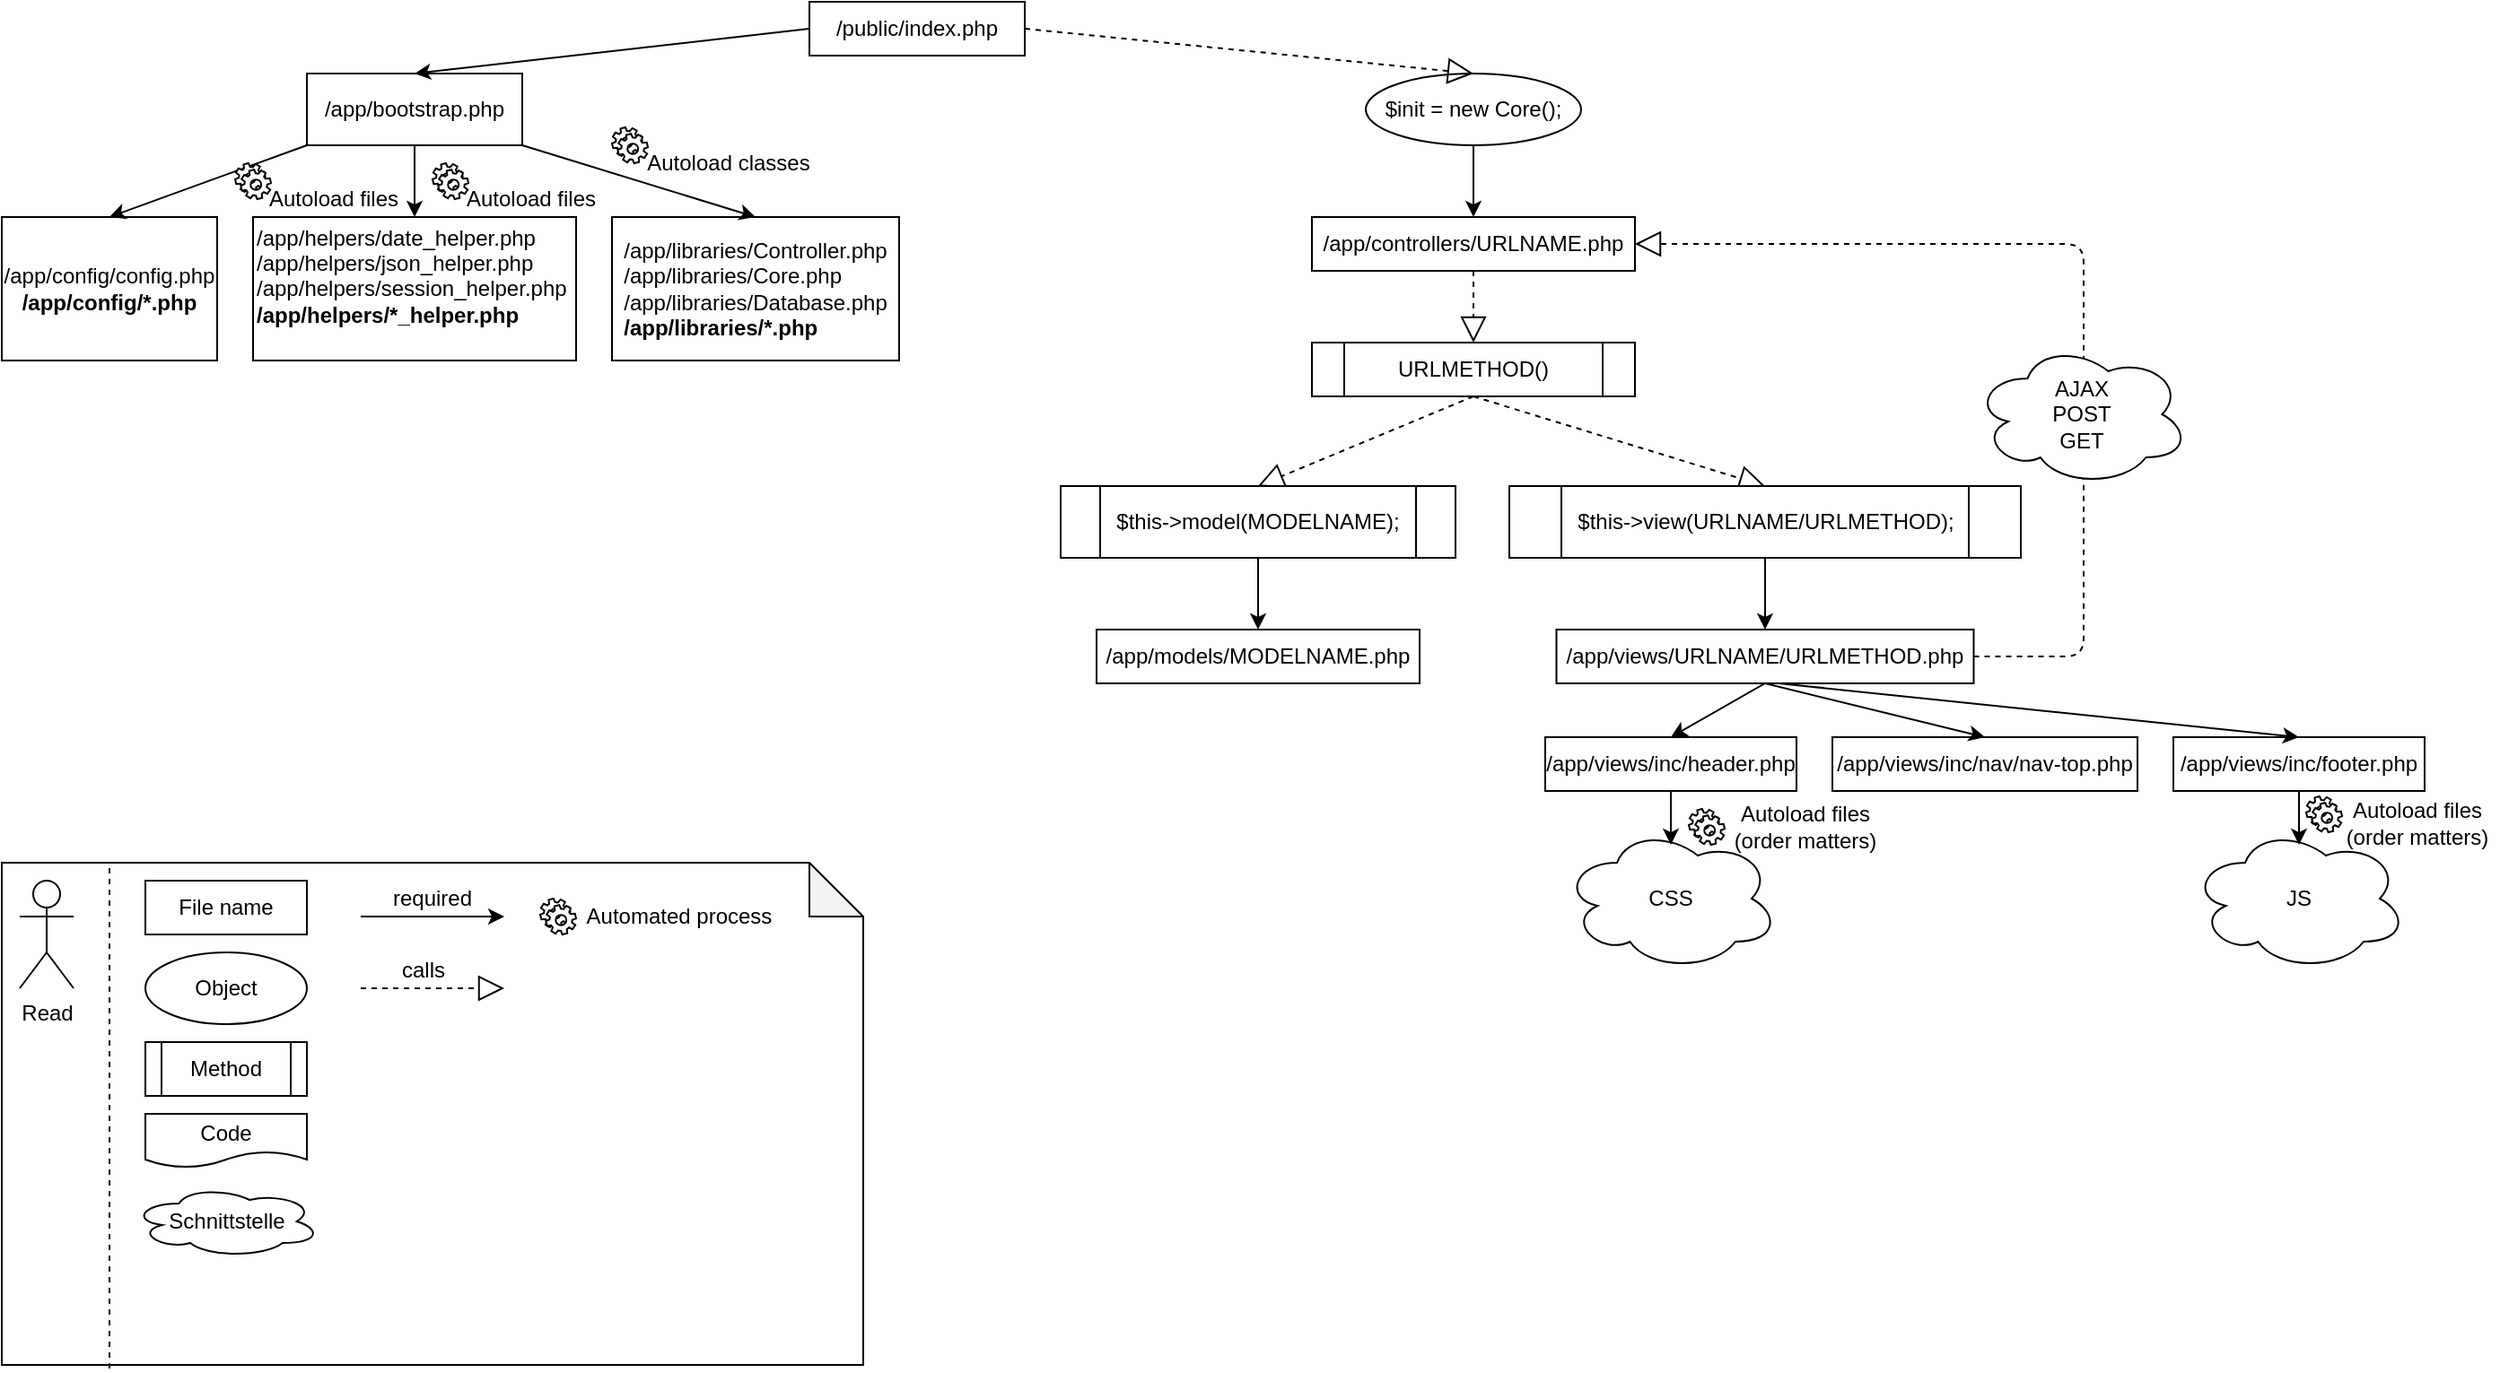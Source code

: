 <mxfile version="13.1.3" type="device"><diagram name="Page-1" id="9f46799a-70d6-7492-0946-bef42562c5a5"><mxGraphModel dx="1422" dy="713" grid="1" gridSize="10" guides="1" tooltips="1" connect="1" arrows="1" fold="1" page="1" pageScale="1" pageWidth="1100" pageHeight="850" background="#ffffff" math="0" shadow="0"><root><mxCell id="0"/><mxCell id="1" parent="0"/><mxCell id="seLH4e_ZLU2bX_Oh-OQ0-1" value="/public/index.php" style="rounded=0;whiteSpace=wrap;html=1;" parent="1" vertex="1"><mxGeometry x="490" y="40" width="120" height="30" as="geometry"/></mxCell><mxCell id="seLH4e_ZLU2bX_Oh-OQ0-4" value="/app/bootstrap.php" style="rounded=0;whiteSpace=wrap;html=1;" parent="1" vertex="1"><mxGeometry x="210" y="80" width="120" height="40" as="geometry"/></mxCell><mxCell id="seLH4e_ZLU2bX_Oh-OQ0-5" value="/app/config/config.php&lt;br&gt;&lt;b&gt;/app/config/*.php&lt;/b&gt;" style="rounded=0;whiteSpace=wrap;html=1;" parent="1" vertex="1"><mxGeometry x="40" y="160" width="120" height="80" as="geometry"/></mxCell><mxCell id="seLH4e_ZLU2bX_Oh-OQ0-6" value="/app/helpers/date_helper.php&lt;br&gt;/app/helpers/json_helper.php&lt;br&gt;/app/helpers/session_helper.php&lt;br&gt;&lt;span style=&quot;text-align: center&quot;&gt;&lt;b&gt;/app/helpers/*_helper.php&lt;/b&gt;&lt;br&gt;&lt;br&gt;&lt;/span&gt;" style="rounded=0;whiteSpace=wrap;html=1;align=left;" parent="1" vertex="1"><mxGeometry x="180" y="160" width="180" height="80" as="geometry"/></mxCell><mxCell id="seLH4e_ZLU2bX_Oh-OQ0-7" value="&lt;div style=&quot;text-align: left&quot;&gt;&lt;span&gt;/app/libraries/Controller.php&lt;/span&gt;&lt;/div&gt;&lt;div style=&quot;text-align: left&quot;&gt;&lt;span&gt;/app/libraries/Core.php&lt;/span&gt;&lt;/div&gt;&lt;div style=&quot;text-align: left&quot;&gt;&lt;span&gt;/app/libraries/Database.php&lt;/span&gt;&lt;/div&gt;&lt;div style=&quot;text-align: left&quot;&gt;&lt;span&gt;&lt;b&gt;/app/libraries/*.php&lt;/b&gt;&lt;/span&gt;&lt;/div&gt;" style="rounded=0;whiteSpace=wrap;html=1;" parent="1" vertex="1"><mxGeometry x="380" y="160" width="160" height="80" as="geometry"/></mxCell><mxCell id="seLH4e_ZLU2bX_Oh-OQ0-9" value="" style="endArrow=classic;html=1;entryX=0.5;entryY=0;entryDx=0;entryDy=0;exitX=0;exitY=0.5;exitDx=0;exitDy=0;" parent="1" source="seLH4e_ZLU2bX_Oh-OQ0-1" target="seLH4e_ZLU2bX_Oh-OQ0-4" edge="1"><mxGeometry width="50" height="50" relative="1" as="geometry"><mxPoint x="490" y="50" as="sourcePoint"/><mxPoint x="390" y="90" as="targetPoint"/></mxGeometry></mxCell><mxCell id="seLH4e_ZLU2bX_Oh-OQ0-10" value="" style="endArrow=classic;html=1;exitX=0;exitY=1;exitDx=0;exitDy=0;entryX=0.5;entryY=0;entryDx=0;entryDy=0;" parent="1" source="seLH4e_ZLU2bX_Oh-OQ0-4" target="seLH4e_ZLU2bX_Oh-OQ0-5" edge="1"><mxGeometry width="50" height="50" relative="1" as="geometry"><mxPoint x="50" y="520" as="sourcePoint"/><mxPoint x="100" y="470" as="targetPoint"/></mxGeometry></mxCell><mxCell id="seLH4e_ZLU2bX_Oh-OQ0-11" value="" style="endArrow=classic;html=1;exitX=0.5;exitY=1;exitDx=0;exitDy=0;entryX=0.5;entryY=0;entryDx=0;entryDy=0;" parent="1" source="seLH4e_ZLU2bX_Oh-OQ0-4" target="seLH4e_ZLU2bX_Oh-OQ0-6" edge="1"><mxGeometry width="50" height="50" relative="1" as="geometry"><mxPoint x="160" y="340" as="sourcePoint"/><mxPoint x="210" y="290" as="targetPoint"/></mxGeometry></mxCell><mxCell id="seLH4e_ZLU2bX_Oh-OQ0-12" value="" style="endArrow=classic;html=1;exitX=1;exitY=1;exitDx=0;exitDy=0;entryX=0.5;entryY=0;entryDx=0;entryDy=0;" parent="1" source="seLH4e_ZLU2bX_Oh-OQ0-4" target="seLH4e_ZLU2bX_Oh-OQ0-7" edge="1"><mxGeometry width="50" height="50" relative="1" as="geometry"><mxPoint x="190" y="320" as="sourcePoint"/><mxPoint x="240" y="270" as="targetPoint"/></mxGeometry></mxCell><mxCell id="seLH4e_ZLU2bX_Oh-OQ0-13" value="$init = new Core();" style="ellipse;whiteSpace=wrap;html=1;" parent="1" vertex="1"><mxGeometry x="800" y="80" width="120" height="40" as="geometry"/></mxCell><mxCell id="seLH4e_ZLU2bX_Oh-OQ0-16" value="" style="endArrow=block;dashed=1;endFill=0;endSize=12;html=1;exitX=1;exitY=0.5;exitDx=0;exitDy=0;entryX=0.5;entryY=0;entryDx=0;entryDy=0;" parent="1" source="seLH4e_ZLU2bX_Oh-OQ0-1" target="seLH4e_ZLU2bX_Oh-OQ0-13" edge="1"><mxGeometry width="160" relative="1" as="geometry"><mxPoint x="290" y="420" as="sourcePoint"/><mxPoint x="450" y="420" as="targetPoint"/></mxGeometry></mxCell><mxCell id="seLH4e_ZLU2bX_Oh-OQ0-17" value="/app/controllers/URLNAME.php" style="rounded=0;whiteSpace=wrap;html=1;" parent="1" vertex="1"><mxGeometry x="770" y="160" width="180" height="30" as="geometry"/></mxCell><mxCell id="seLH4e_ZLU2bX_Oh-OQ0-18" value="" style="endArrow=classic;html=1;exitX=0.5;exitY=1;exitDx=0;exitDy=0;entryX=0.5;entryY=0;entryDx=0;entryDy=0;" parent="1" source="seLH4e_ZLU2bX_Oh-OQ0-13" target="seLH4e_ZLU2bX_Oh-OQ0-17" edge="1"><mxGeometry width="50" height="50" relative="1" as="geometry"><mxPoint x="260" y="130" as="sourcePoint"/><mxPoint x="260" y="170" as="targetPoint"/></mxGeometry></mxCell><mxCell id="seLH4e_ZLU2bX_Oh-OQ0-19" value="" style="endArrow=block;dashed=1;endFill=0;endSize=12;html=1;exitX=0.5;exitY=1;exitDx=0;exitDy=0;entryX=0.5;entryY=0;entryDx=0;entryDy=0;" parent="1" source="seLH4e_ZLU2bX_Oh-OQ0-17" target="seLH4e_ZLU2bX_Oh-OQ0-20" edge="1"><mxGeometry width="160" relative="1" as="geometry"><mxPoint x="640" y="65" as="sourcePoint"/><mxPoint x="870" y="90" as="targetPoint"/></mxGeometry></mxCell><mxCell id="seLH4e_ZLU2bX_Oh-OQ0-20" value="URLMETHOD()" style="shape=process;whiteSpace=wrap;html=1;backgroundOutline=1;" parent="1" vertex="1"><mxGeometry x="770" y="230" width="180" height="30" as="geometry"/></mxCell><mxCell id="seLH4e_ZLU2bX_Oh-OQ0-24" value="" style="shape=note;whiteSpace=wrap;html=1;backgroundOutline=1;darkOpacity=0.05;" parent="1" vertex="1"><mxGeometry x="40" y="520" width="480" height="280" as="geometry"/></mxCell><mxCell id="seLH4e_ZLU2bX_Oh-OQ0-31" value="Code" style="shape=document;whiteSpace=wrap;html=1;boundedLbl=1;fillColor=#FFFFFF;" parent="1" vertex="1"><mxGeometry x="120" y="660" width="90" height="30" as="geometry"/></mxCell><mxCell id="seLH4e_ZLU2bX_Oh-OQ0-32" value="" style="endArrow=block;dashed=1;endFill=0;endSize=12;html=1;exitX=0.5;exitY=1;exitDx=0;exitDy=0;entryX=0.5;entryY=0;entryDx=0;entryDy=0;" parent="1" source="seLH4e_ZLU2bX_Oh-OQ0-20" target="seLH4e_ZLU2bX_Oh-OQ0-56" edge="1"><mxGeometry width="160" relative="1" as="geometry"><mxPoint x="870" y="200" as="sourcePoint"/><mxPoint x="990" y="290" as="targetPoint"/></mxGeometry></mxCell><mxCell id="seLH4e_ZLU2bX_Oh-OQ0-34" value="" style="endArrow=block;dashed=1;endFill=0;endSize=12;html=1;exitX=0.5;exitY=1;exitDx=0;exitDy=0;entryX=0.5;entryY=0;entryDx=0;entryDy=0;" parent="1" source="seLH4e_ZLU2bX_Oh-OQ0-20" target="seLH4e_ZLU2bX_Oh-OQ0-55" edge="1"><mxGeometry width="160" relative="1" as="geometry"><mxPoint x="870" y="280" as="sourcePoint"/><mxPoint x="750" y="280" as="targetPoint"/></mxGeometry></mxCell><mxCell id="seLH4e_ZLU2bX_Oh-OQ0-35" value="/app/models/MODELNAME.php" style="rounded=0;whiteSpace=wrap;html=1;" parent="1" vertex="1"><mxGeometry x="650" y="390" width="180" height="30" as="geometry"/></mxCell><mxCell id="seLH4e_ZLU2bX_Oh-OQ0-36" value="/app/views/URLNAME/URLMETHOD.php" style="rounded=0;whiteSpace=wrap;html=1;" parent="1" vertex="1"><mxGeometry x="906.25" y="390" width="232.5" height="30" as="geometry"/></mxCell><mxCell id="seLH4e_ZLU2bX_Oh-OQ0-37" value="" style="endArrow=classic;html=1;entryX=0.5;entryY=0;entryDx=0;entryDy=0;exitX=0.5;exitY=1;exitDx=0;exitDy=0;" parent="1" source="seLH4e_ZLU2bX_Oh-OQ0-55" target="seLH4e_ZLU2bX_Oh-OQ0-35" edge="1"><mxGeometry width="50" height="50" relative="1" as="geometry"><mxPoint x="810" y="370" as="sourcePoint"/><mxPoint x="870" y="170" as="targetPoint"/></mxGeometry></mxCell><mxCell id="seLH4e_ZLU2bX_Oh-OQ0-38" value="" style="endArrow=classic;html=1;exitX=0.5;exitY=1;exitDx=0;exitDy=0;entryX=0.5;entryY=0;entryDx=0;entryDy=0;" parent="1" source="seLH4e_ZLU2bX_Oh-OQ0-56" target="seLH4e_ZLU2bX_Oh-OQ0-36" edge="1"><mxGeometry width="50" height="50" relative="1" as="geometry"><mxPoint x="990" y="370" as="sourcePoint"/><mxPoint x="990" y="370" as="targetPoint"/></mxGeometry></mxCell><mxCell id="seLH4e_ZLU2bX_Oh-OQ0-39" value="Read" style="shape=umlActor;verticalLabelPosition=bottom;labelBackgroundColor=#ffffff;verticalAlign=top;html=1;outlineConnect=0;fillColor=#FFFFFF;" parent="1" vertex="1"><mxGeometry x="50" y="530" width="30" height="60" as="geometry"/></mxCell><mxCell id="seLH4e_ZLU2bX_Oh-OQ0-40" value="File name" style="rounded=0;whiteSpace=wrap;html=1;fillColor=#FFFFFF;" parent="1" vertex="1"><mxGeometry x="120" y="530" width="90" height="30" as="geometry"/></mxCell><mxCell id="seLH4e_ZLU2bX_Oh-OQ0-43" value="" style="endArrow=classic;html=1;" parent="1" edge="1"><mxGeometry width="50" height="50" relative="1" as="geometry"><mxPoint x="240" y="550" as="sourcePoint"/><mxPoint x="320" y="550" as="targetPoint"/></mxGeometry></mxCell><mxCell id="seLH4e_ZLU2bX_Oh-OQ0-44" value="required" style="text;html=1;strokeColor=none;fillColor=none;align=center;verticalAlign=middle;whiteSpace=wrap;rounded=0;" parent="1" vertex="1"><mxGeometry x="240" y="530" width="80" height="20" as="geometry"/></mxCell><mxCell id="seLH4e_ZLU2bX_Oh-OQ0-45" value="Object" style="ellipse;whiteSpace=wrap;html=1;fillColor=#FFFFFF;" parent="1" vertex="1"><mxGeometry x="120" y="570" width="90" height="40" as="geometry"/></mxCell><mxCell id="seLH4e_ZLU2bX_Oh-OQ0-46" value="" style="endArrow=block;dashed=1;endFill=0;endSize=12;html=1;exitX=1;exitY=0.5;exitDx=0;exitDy=0;" parent="1" edge="1"><mxGeometry width="160" relative="1" as="geometry"><mxPoint x="240" y="590" as="sourcePoint"/><mxPoint x="320" y="590" as="targetPoint"/></mxGeometry></mxCell><mxCell id="seLH4e_ZLU2bX_Oh-OQ0-53" value="calls" style="text;html=1;strokeColor=none;fillColor=none;align=center;verticalAlign=middle;whiteSpace=wrap;rounded=0;" parent="1" vertex="1"><mxGeometry x="235" y="570" width="80" height="20" as="geometry"/></mxCell><mxCell id="seLH4e_ZLU2bX_Oh-OQ0-54" value="Method" style="shape=process;whiteSpace=wrap;html=1;backgroundOutline=1;" parent="1" vertex="1"><mxGeometry x="120" y="620" width="90" height="30" as="geometry"/></mxCell><mxCell id="seLH4e_ZLU2bX_Oh-OQ0-55" value="&lt;span style=&quot;background-color: rgb(255 , 255 , 255)&quot;&gt;$this-&amp;gt;model(MODELNAME);&lt;/span&gt;" style="shape=process;whiteSpace=wrap;html=1;backgroundOutline=1;" parent="1" vertex="1"><mxGeometry x="630" y="310" width="220" height="40" as="geometry"/></mxCell><mxCell id="seLH4e_ZLU2bX_Oh-OQ0-56" value="&lt;span style=&quot;background-color: rgb(255 , 255 , 255)&quot;&gt;$this-&amp;gt;view(URLNAME/URLMETHOD);&lt;/span&gt;" style="shape=process;whiteSpace=wrap;html=1;backgroundOutline=1;" parent="1" vertex="1"><mxGeometry x="880" y="310" width="285" height="40" as="geometry"/></mxCell><mxCell id="seLH4e_ZLU2bX_Oh-OQ0-58" value="" style="endArrow=none;dashed=1;html=1;entryX=0.125;entryY=0;entryDx=0;entryDy=0;entryPerimeter=0;exitX=0.125;exitY=1.007;exitDx=0;exitDy=0;exitPerimeter=0;" parent="1" source="seLH4e_ZLU2bX_Oh-OQ0-24" target="seLH4e_ZLU2bX_Oh-OQ0-24" edge="1"><mxGeometry width="50" height="50" relative="1" as="geometry"><mxPoint x="40" y="870" as="sourcePoint"/><mxPoint x="90" y="820" as="targetPoint"/></mxGeometry></mxCell><mxCell id="seLH4e_ZLU2bX_Oh-OQ0-60" value="/app/views/inc/header.php" style="rounded=0;whiteSpace=wrap;html=1;" parent="1" vertex="1"><mxGeometry x="900" y="450" width="140" height="30" as="geometry"/></mxCell><mxCell id="seLH4e_ZLU2bX_Oh-OQ0-61" value="/app/views/inc/nav/nav-top.php" style="rounded=0;whiteSpace=wrap;html=1;" parent="1" vertex="1"><mxGeometry x="1060" y="450" width="170" height="30" as="geometry"/></mxCell><mxCell id="seLH4e_ZLU2bX_Oh-OQ0-62" value="/app/views/inc/footer.php" style="rounded=0;whiteSpace=wrap;html=1;" parent="1" vertex="1"><mxGeometry x="1250" y="450" width="140" height="30" as="geometry"/></mxCell><mxCell id="seLH4e_ZLU2bX_Oh-OQ0-63" value="" style="endArrow=classic;html=1;exitX=0.5;exitY=1;exitDx=0;exitDy=0;entryX=0.5;entryY=0;entryDx=0;entryDy=0;" parent="1" source="seLH4e_ZLU2bX_Oh-OQ0-36" target="seLH4e_ZLU2bX_Oh-OQ0-60" edge="1"><mxGeometry width="50" height="50" relative="1" as="geometry"><mxPoint x="1032.5" y="360" as="sourcePoint"/><mxPoint x="1032.5" y="400" as="targetPoint"/></mxGeometry></mxCell><mxCell id="seLH4e_ZLU2bX_Oh-OQ0-64" value="" style="endArrow=classic;html=1;exitX=0.5;exitY=1;exitDx=0;exitDy=0;entryX=0.5;entryY=0;entryDx=0;entryDy=0;" parent="1" source="seLH4e_ZLU2bX_Oh-OQ0-36" target="seLH4e_ZLU2bX_Oh-OQ0-61" edge="1"><mxGeometry width="50" height="50" relative="1" as="geometry"><mxPoint x="1032.5" y="430" as="sourcePoint"/><mxPoint x="980" y="460" as="targetPoint"/></mxGeometry></mxCell><mxCell id="seLH4e_ZLU2bX_Oh-OQ0-65" value="" style="endArrow=classic;html=1;entryX=0.5;entryY=0;entryDx=0;entryDy=0;" parent="1" target="seLH4e_ZLU2bX_Oh-OQ0-62" edge="1"><mxGeometry width="50" height="50" relative="1" as="geometry"><mxPoint x="1030" y="420" as="sourcePoint"/><mxPoint x="1155" y="460" as="targetPoint"/></mxGeometry></mxCell><mxCell id="seLH4e_ZLU2bX_Oh-OQ0-66" value="CSS" style="ellipse;shape=cloud;whiteSpace=wrap;html=1;fillColor=#FFFFFF;" parent="1" vertex="1"><mxGeometry x="910" y="500" width="120" height="80" as="geometry"/></mxCell><mxCell id="seLH4e_ZLU2bX_Oh-OQ0-67" value="JS" style="ellipse;shape=cloud;whiteSpace=wrap;html=1;fillColor=#FFFFFF;" parent="1" vertex="1"><mxGeometry x="1260" y="500" width="120" height="80" as="geometry"/></mxCell><mxCell id="seLH4e_ZLU2bX_Oh-OQ0-68" value="" style="endArrow=classic;html=1;exitX=0.5;exitY=1;exitDx=0;exitDy=0;entryX=0.5;entryY=0.125;entryDx=0;entryDy=0;entryPerimeter=0;" parent="1" source="seLH4e_ZLU2bX_Oh-OQ0-60" target="seLH4e_ZLU2bX_Oh-OQ0-66" edge="1"><mxGeometry width="50" height="50" relative="1" as="geometry"><mxPoint x="870" y="590" as="sourcePoint"/><mxPoint x="920" y="540" as="targetPoint"/></mxGeometry></mxCell><mxCell id="seLH4e_ZLU2bX_Oh-OQ0-69" value="" style="endArrow=classic;html=1;exitX=0.5;exitY=1;exitDx=0;exitDy=0;entryX=0.5;entryY=0.125;entryDx=0;entryDy=0;entryPerimeter=0;" parent="1" source="seLH4e_ZLU2bX_Oh-OQ0-62" target="seLH4e_ZLU2bX_Oh-OQ0-67" edge="1"><mxGeometry width="50" height="50" relative="1" as="geometry"><mxPoint x="980" y="490" as="sourcePoint"/><mxPoint x="980" y="520" as="targetPoint"/></mxGeometry></mxCell><mxCell id="seLH4e_ZLU2bX_Oh-OQ0-70" value="Schnittstelle" style="ellipse;shape=cloud;whiteSpace=wrap;html=1;fillColor=#FFFFFF;" parent="1" vertex="1"><mxGeometry x="112.5" y="700" width="105" height="40" as="geometry"/></mxCell><mxCell id="AfD-dQPQwKPt1_Hx5fE6-1" value="" style="endArrow=block;dashed=1;endFill=0;endSize=12;html=1;exitX=1;exitY=0.5;exitDx=0;exitDy=0;entryX=1;entryY=0.5;entryDx=0;entryDy=0;" parent="1" source="seLH4e_ZLU2bX_Oh-OQ0-36" target="seLH4e_ZLU2bX_Oh-OQ0-17" edge="1"><mxGeometry width="160" relative="1" as="geometry"><mxPoint x="870" y="270" as="sourcePoint"/><mxPoint x="1032.5" y="320" as="targetPoint"/><Array as="points"><mxPoint x="1200" y="405"/><mxPoint x="1200" y="175"/></Array></mxGeometry></mxCell><mxCell id="AfD-dQPQwKPt1_Hx5fE6-2" value="AJAX&lt;br&gt;POST&lt;br&gt;GET" style="ellipse;shape=cloud;whiteSpace=wrap;html=1;fillColor=#FFFFFF;" parent="1" vertex="1"><mxGeometry x="1138.75" y="230" width="120" height="80" as="geometry"/></mxCell><mxCell id="6qWTl0-UfdfjkeRqwgrx-1" value="" style="shape=mxgraph.bpmn.service_task;html=1;outlineConnect=0;" parent="1" vertex="1"><mxGeometry x="280" y="130" width="20" height="20" as="geometry"/></mxCell><mxCell id="6qWTl0-UfdfjkeRqwgrx-4" value="" style="shape=mxgraph.bpmn.service_task;html=1;outlineConnect=0;" parent="1" vertex="1"><mxGeometry x="340" y="540" width="20" height="20" as="geometry"/></mxCell><mxCell id="6qWTl0-UfdfjkeRqwgrx-5" value="Autoload files" style="text;html=1;strokeColor=none;fillColor=none;align=center;verticalAlign=middle;whiteSpace=wrap;rounded=0;" parent="1" vertex="1"><mxGeometry x="290" y="140" width="90" height="20" as="geometry"/></mxCell><mxCell id="6qWTl0-UfdfjkeRqwgrx-7" value="" style="shape=mxgraph.bpmn.service_task;html=1;outlineConnect=0;" parent="1" vertex="1"><mxGeometry x="380" y="110" width="20" height="20" as="geometry"/></mxCell><mxCell id="6qWTl0-UfdfjkeRqwgrx-9" value="Autoload classes" style="text;html=1;strokeColor=none;fillColor=none;align=center;verticalAlign=middle;whiteSpace=wrap;rounded=0;" parent="1" vertex="1"><mxGeometry x="390" y="120" width="110" height="20" as="geometry"/></mxCell><mxCell id="6qWTl0-UfdfjkeRqwgrx-10" value="Autoload files" style="text;html=1;strokeColor=none;fillColor=none;align=center;verticalAlign=middle;whiteSpace=wrap;rounded=0;" parent="1" vertex="1"><mxGeometry x="180" y="140" width="90" height="20" as="geometry"/></mxCell><mxCell id="6qWTl0-UfdfjkeRqwgrx-11" value="" style="shape=mxgraph.bpmn.service_task;html=1;outlineConnect=0;" parent="1" vertex="1"><mxGeometry x="170" y="130" width="20" height="20" as="geometry"/></mxCell><mxCell id="6qWTl0-UfdfjkeRqwgrx-13" value="Automated process" style="text;html=1;strokeColor=none;fillColor=none;align=center;verticalAlign=middle;whiteSpace=wrap;rounded=0;" parent="1" vertex="1"><mxGeometry x="360" y="540" width="115" height="20" as="geometry"/></mxCell><mxCell id="PUH6D78kR2cpZpDUTEDc-1" value="" style="shape=mxgraph.bpmn.service_task;html=1;outlineConnect=0;" vertex="1" parent="1"><mxGeometry x="980" y="490" width="20" height="20" as="geometry"/></mxCell><mxCell id="PUH6D78kR2cpZpDUTEDc-4" value="Autoload files (order matters)" style="text;html=1;strokeColor=none;fillColor=none;align=center;verticalAlign=middle;whiteSpace=wrap;rounded=0;" vertex="1" parent="1"><mxGeometry x="1341" y="488" width="90" height="20" as="geometry"/></mxCell><mxCell id="PUH6D78kR2cpZpDUTEDc-5" value="" style="shape=mxgraph.bpmn.service_task;html=1;outlineConnect=0;" vertex="1" parent="1"><mxGeometry x="1324" y="483" width="20" height="20" as="geometry"/></mxCell><mxCell id="PUH6D78kR2cpZpDUTEDc-6" value="Autoload files (order matters)" style="text;html=1;strokeColor=none;fillColor=none;align=center;verticalAlign=middle;whiteSpace=wrap;rounded=0;" vertex="1" parent="1"><mxGeometry x="1000" y="490" width="90" height="20" as="geometry"/></mxCell></root></mxGraphModel></diagram></mxfile>